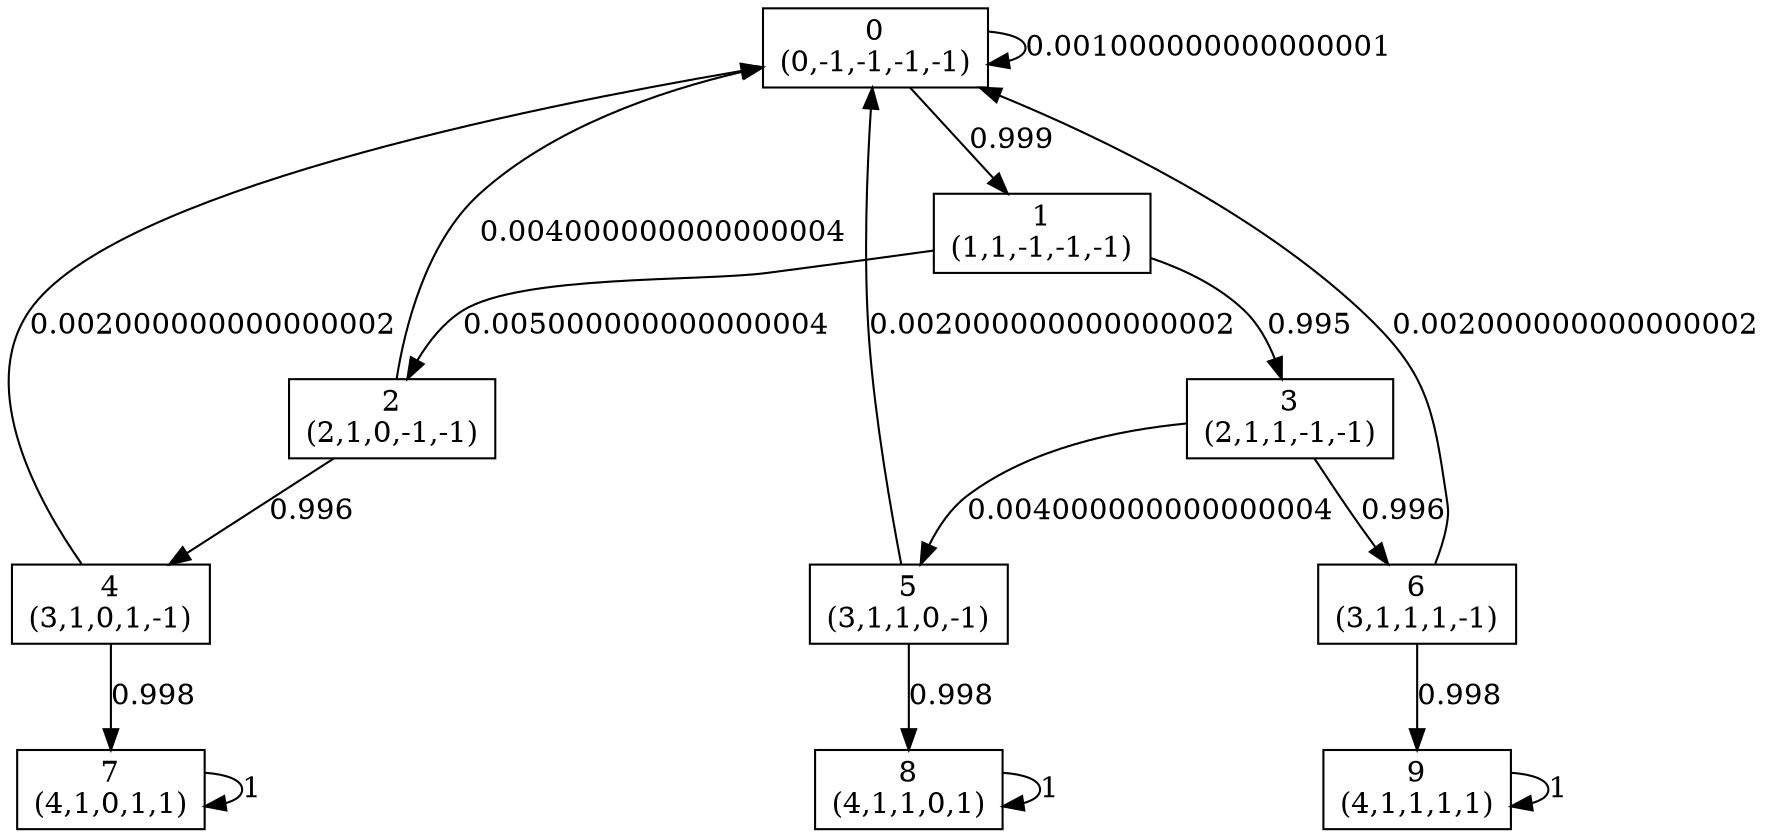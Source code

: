 digraph P {
node [shape=box];
0 -> 0 [ label="0.001000000000000001" ];
0 -> 1 [ label="0.999" ];
1 -> 2 [ label="0.005000000000000004" ];
1 -> 3 [ label="0.995" ];
2 -> 0 [ label="0.004000000000000004" ];
2 -> 4 [ label="0.996" ];
3 -> 5 [ label="0.004000000000000004" ];
3 -> 6 [ label="0.996" ];
4 -> 0 [ label="0.002000000000000002" ];
4 -> 7 [ label="0.998" ];
5 -> 0 [ label="0.002000000000000002" ];
5 -> 8 [ label="0.998" ];
6 -> 0 [ label="0.002000000000000002" ];
6 -> 9 [ label="0.998" ];
7 -> 7 [ label="1" ];
8 -> 8 [ label="1" ];
9 -> 9 [ label="1" ];
0 [label="0\n(0,-1,-1,-1,-1)"];
1 [label="1\n(1,1,-1,-1,-1)"];
2 [label="2\n(2,1,0,-1,-1)"];
3 [label="3\n(2,1,1,-1,-1)"];
4 [label="4\n(3,1,0,1,-1)"];
5 [label="5\n(3,1,1,0,-1)"];
6 [label="6\n(3,1,1,1,-1)"];
7 [label="7\n(4,1,0,1,1)"];
8 [label="8\n(4,1,1,0,1)"];
9 [label="9\n(4,1,1,1,1)"];
}
